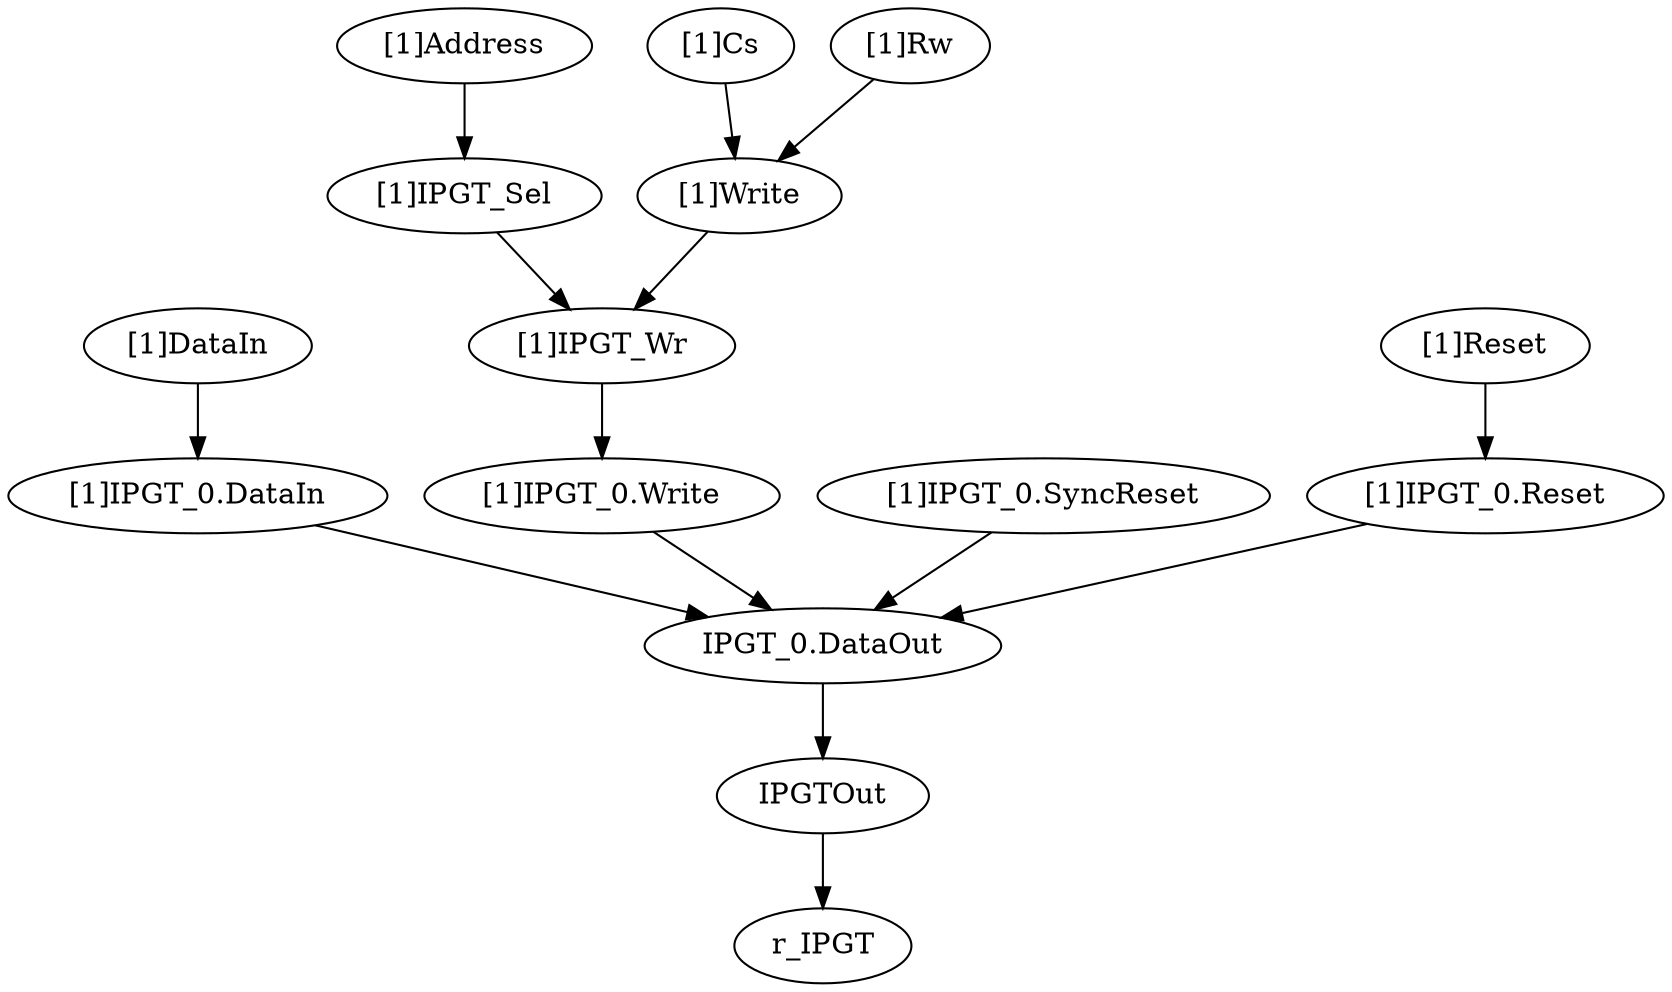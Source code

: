strict digraph "" {
	"[1]DataIn"	 [complexity=4,
		importance=0.0123647044488,
		rank=0.0030911761122];
	"[1]IPGT_0.DataIn"	 [complexity=4,
		importance=0.0110980251793,
		rank=0.00277450629483];
	"[1]DataIn" -> "[1]IPGT_0.DataIn";
	"IPGT_0.DataOut"	 [complexity=2,
		importance=0.00982060912563,
		rank=0.00491030456282];
	"[1]IPGT_0.DataIn" -> "IPGT_0.DataOut";
	"[1]IPGT_Sel"	 [complexity=6,
		importance=0.0152556496599,
		rank=0.00254260827665];
	"[1]IPGT_Wr"	 [complexity=3,
		importance=0.0139757730932,
		rank=0.00465859103106];
	"[1]IPGT_Sel" -> "[1]IPGT_Wr";
	"[1]Cs"	 [complexity=9,
		importance=0.0171426018984,
		rank=0.00190473354427];
	"[1]Write"	 [complexity=6,
		importance=0.0158759226289,
		rank=0.00264598710482];
	"[1]Cs" -> "[1]Write";
	"[1]IPGT_0.Write"	 [complexity=3,
		importance=0.0120500311373,
		rank=0.00401667704577];
	"[1]IPGT_Wr" -> "[1]IPGT_0.Write";
	r_IPGT	 [complexity=0,
		importance=0.00211961557442,
		rank=0.0];
	"[1]IPGT_0.Write" -> "IPGT_0.DataOut";
	"[1]Address"	 [complexity=8,
		importance=0.0165223289294,
		rank=0.00206529111617];
	"[1]Address" -> "[1]IPGT_Sel";
	"[1]IPGT_0.SyncReset"	 [complexity=3,
		importance=0.0209078975208,
		rank=0.00696929917359];
	"[1]IPGT_0.SyncReset" -> "IPGT_0.DataOut";
	IPGTOut	 [complexity=2,
		importance=0.00553056398168,
		rank=0.00276528199084];
	IPGTOut -> r_IPGT;
	"[1]Write" -> "[1]IPGT_Wr";
	"IPGT_0.DataOut" -> IPGTOut;
	"[1]Reset"	 [complexity=3,
		importance=0.0320012189661,
		rank=0.0106670729887];
	"[1]IPGT_0.Reset"	 [complexity=3,
		importance=0.0307345396966,
		rank=0.0102448465655];
	"[1]Reset" -> "[1]IPGT_0.Reset";
	"[1]Rw"	 [complexity=9,
		importance=0.0171426018984,
		rank=0.00190473354427];
	"[1]Rw" -> "[1]Write";
	"[1]IPGT_0.Reset" -> "IPGT_0.DataOut";
}
